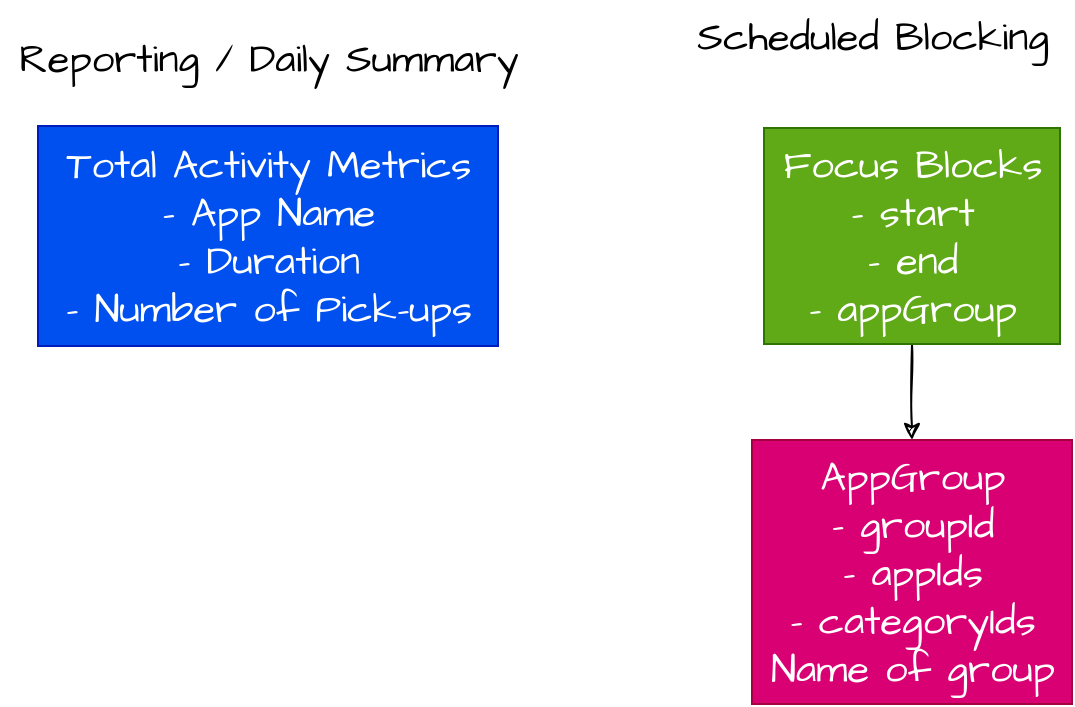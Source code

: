 <mxfile version="22.1.18" type="device" pages="2">
  <diagram name="Brainstorming" id="rvCeuk90Vkt9wyn-NFRs">
    <mxGraphModel dx="1120" dy="1219" grid="0" gridSize="10" guides="1" tooltips="1" connect="1" arrows="1" fold="1" page="0" pageScale="1" pageWidth="827" pageHeight="1169" math="0" shadow="0">
      <root>
        <mxCell id="0" />
        <mxCell id="1" parent="0" />
        <mxCell id="iYV_yutT996jwubmmKbc-1" value="Total Activity Metrics&lt;br&gt;- App Name&lt;br&gt;- Duration&lt;br&gt;- Number of Pick-ups" style="text;html=1;align=center;verticalAlign=middle;resizable=0;points=[];autosize=1;strokeColor=#001DBC;fillColor=#0050ef;fontSize=20;fontFamily=Architects Daughter;fontColor=#ffffff;" parent="1" vertex="1">
          <mxGeometry x="384" y="-20" width="230" height="110" as="geometry" />
        </mxCell>
        <mxCell id="iYV_yutT996jwubmmKbc-4" value="" style="edgeStyle=orthogonalEdgeStyle;rounded=0;sketch=1;hachureGap=4;jiggle=2;curveFitting=1;orthogonalLoop=1;jettySize=auto;html=1;fontFamily=Architects Daughter;fontSource=https%3A%2F%2Ffonts.googleapis.com%2Fcss%3Ffamily%3DArchitects%2BDaughter;fontSize=16;" parent="1" source="iYV_yutT996jwubmmKbc-2" target="iYV_yutT996jwubmmKbc-3" edge="1">
          <mxGeometry relative="1" as="geometry" />
        </mxCell>
        <mxCell id="iYV_yutT996jwubmmKbc-2" value="Focus Blocks&lt;br&gt;- start&lt;br&gt;- end&lt;br&gt;- appGroup" style="text;html=1;align=center;verticalAlign=middle;resizable=0;points=[];autosize=1;strokeColor=#2D7600;fillColor=#60a917;fontSize=20;fontFamily=Architects Daughter;fontColor=#ffffff;" parent="1" vertex="1">
          <mxGeometry x="747" y="-19" width="148" height="108" as="geometry" />
        </mxCell>
        <mxCell id="iYV_yutT996jwubmmKbc-3" value="AppGroup&lt;br&gt;- groupId&lt;br&gt;- appIds&lt;br&gt;- categoryIds&lt;br&gt;Name of group" style="text;html=1;align=center;verticalAlign=middle;resizable=0;points=[];autosize=1;strokeColor=#A50040;fillColor=#d80073;fontSize=20;fontFamily=Architects Daughter;fontColor=#ffffff;" parent="1" vertex="1">
          <mxGeometry x="741" y="137" width="160" height="132" as="geometry" />
        </mxCell>
        <mxCell id="iYV_yutT996jwubmmKbc-5" value="Reporting / Daily Summary" style="text;html=1;align=center;verticalAlign=middle;resizable=0;points=[];autosize=1;strokeColor=none;fillColor=none;fontSize=20;fontFamily=Architects Daughter;" parent="1" vertex="1">
          <mxGeometry x="365" y="-72" width="268" height="36" as="geometry" />
        </mxCell>
        <mxCell id="iYV_yutT996jwubmmKbc-6" value="Scheduled Blocking" style="text;html=1;align=center;verticalAlign=middle;resizable=0;points=[];autosize=1;strokeColor=none;fillColor=none;fontSize=20;fontFamily=Architects Daughter;" parent="1" vertex="1">
          <mxGeometry x="704" y="-83" width="194" height="36" as="geometry" />
        </mxCell>
      </root>
    </mxGraphModel>
  </diagram>
  <diagram id="UNxsHe-KAoIoSDoBAK5R" name="Sequence Diagram">
    <mxGraphModel dx="3368" dy="2164" grid="0" gridSize="10" guides="1" tooltips="1" connect="1" arrows="1" fold="1" page="0" pageScale="1" pageWidth="827" pageHeight="1169" math="0" shadow="0">
      <root>
        <mxCell id="0" />
        <mxCell id="1" parent="0" />
        <mxCell id="Y8TYXMuornl3YtSkY_ep-1" value="ZenZoneApp (main)" style="text;html=1;strokeColor=none;fillColor=none;align=center;verticalAlign=middle;whiteSpace=wrap;rounded=0;fontSize=20;fontFamily=Architects Daughter;" vertex="1" parent="1">
          <mxGeometry x="119" y="178" width="208" height="30" as="geometry" />
        </mxCell>
        <mxCell id="Y8TYXMuornl3YtSkY_ep-2" value="MySchedule" style="text;html=1;strokeColor=none;fillColor=none;align=center;verticalAlign=middle;whiteSpace=wrap;rounded=0;fontSize=20;fontFamily=Architects Daughter;" vertex="1" parent="1">
          <mxGeometry x="382" y="178" width="208" height="30" as="geometry" />
        </mxCell>
        <mxCell id="Y8TYXMuornl3YtSkY_ep-3" value="Content View" style="text;html=1;strokeColor=none;fillColor=none;align=center;verticalAlign=middle;whiteSpace=wrap;rounded=0;fontSize=20;fontFamily=Architects Daughter;" vertex="1" parent="1">
          <mxGeometry x="600" y="178" width="265" height="30" as="geometry" />
        </mxCell>
        <mxCell id="Y8TYXMuornl3YtSkY_ep-4" value="MyModel" style="text;html=1;strokeColor=none;fillColor=none;align=center;verticalAlign=middle;whiteSpace=wrap;rounded=0;fontSize=20;fontFamily=Architects Daughter;" vertex="1" parent="1">
          <mxGeometry x="916" y="178" width="129" height="30" as="geometry" />
        </mxCell>
        <mxCell id="Y8TYXMuornl3YtSkY_ep-5" value="DeviceActivityMonitor" style="text;html=1;strokeColor=none;fillColor=none;align=center;verticalAlign=middle;whiteSpace=wrap;rounded=0;fontSize=20;fontFamily=Architects Daughter;" vertex="1" parent="1">
          <mxGeometry x="1116" y="178" width="129" height="30" as="geometry" />
        </mxCell>
        <mxCell id="Y8TYXMuornl3YtSkY_ep-7" value="" style="endArrow=none;html=1;rounded=0;hachureGap=4;fontFamily=Architects Daughter;fontSource=https%3A%2F%2Ffonts.googleapis.com%2Fcss%3Ffamily%3DArchitects%2BDaughter;fontSize=16;strokeWidth=4;" edge="1" parent="1">
          <mxGeometry width="50" height="50" relative="1" as="geometry">
            <mxPoint x="627" y="817" as="sourcePoint" />
            <mxPoint x="615" y="181" as="targetPoint" />
          </mxGeometry>
        </mxCell>
        <mxCell id="Y8TYXMuornl3YtSkY_ep-8" value="" style="endArrow=none;html=1;rounded=0;hachureGap=4;fontFamily=Architects Daughter;fontSource=https%3A%2F%2Ffonts.googleapis.com%2Fcss%3Ffamily%3DArchitects%2BDaughter;fontSize=16;strokeWidth=4;" edge="1" parent="1">
          <mxGeometry width="50" height="50" relative="1" as="geometry">
            <mxPoint x="402" y="823" as="sourcePoint" />
            <mxPoint x="390" y="187" as="targetPoint" />
          </mxGeometry>
        </mxCell>
        <mxCell id="Y8TYXMuornl3YtSkY_ep-9" value="" style="endArrow=none;html=1;rounded=0;hachureGap=4;fontFamily=Architects Daughter;fontSource=https%3A%2F%2Ffonts.googleapis.com%2Fcss%3Ffamily%3DArchitects%2BDaughter;fontSize=16;strokeWidth=4;" edge="1" parent="1">
          <mxGeometry width="50" height="50" relative="1" as="geometry">
            <mxPoint x="885" y="818" as="sourcePoint" />
            <mxPoint x="873" y="182" as="targetPoint" />
          </mxGeometry>
        </mxCell>
        <mxCell id="Y8TYXMuornl3YtSkY_ep-10" value="" style="endArrow=none;html=1;rounded=0;hachureGap=4;fontFamily=Architects Daughter;fontSource=https%3A%2F%2Ffonts.googleapis.com%2Fcss%3Ffamily%3DArchitects%2BDaughter;fontSize=16;strokeWidth=4;" edge="1" parent="1">
          <mxGeometry width="50" height="50" relative="1" as="geometry">
            <mxPoint x="1074" y="821" as="sourcePoint" />
            <mxPoint x="1062" y="185" as="targetPoint" />
          </mxGeometry>
        </mxCell>
        <mxCell id="Y8TYXMuornl3YtSkY_ep-11" value="" style="endArrow=none;html=1;rounded=0;hachureGap=4;fontFamily=Architects Daughter;fontSource=https%3A%2F%2Ffonts.googleapis.com%2Fcss%3Ffamily%3DArchitects%2BDaughter;fontSize=16;exitX=0;exitY=1;exitDx=0;exitDy=0;strokeWidth=3;" edge="1" parent="1">
          <mxGeometry width="50" height="50" relative="1" as="geometry">
            <mxPoint x="116" y="211.0" as="sourcePoint" />
            <mxPoint x="1919" y="211" as="targetPoint" />
          </mxGeometry>
        </mxCell>
        <mxCell id="Y8TYXMuornl3YtSkY_ep-12" value="AuthorizationCenter" style="text;html=1;align=center;verticalAlign=middle;resizable=0;points=[];autosize=1;strokeColor=none;fillColor=none;fontSize=20;fontFamily=Architects Daughter;" vertex="1" parent="1">
          <mxGeometry x="1345" y="172" width="202" height="36" as="geometry" />
        </mxCell>
        <mxCell id="Y8TYXMuornl3YtSkY_ep-13" value="" style="endArrow=none;html=1;rounded=0;hachureGap=4;fontFamily=Architects Daughter;fontSource=https%3A%2F%2Ffonts.googleapis.com%2Fcss%3Ffamily%3DArchitects%2BDaughter;fontSize=16;strokeWidth=4;" edge="1" parent="1">
          <mxGeometry width="50" height="50" relative="1" as="geometry">
            <mxPoint x="1329" y="814" as="sourcePoint" />
            <mxPoint x="1317" y="178" as="targetPoint" />
          </mxGeometry>
        </mxCell>
        <mxCell id="Y8TYXMuornl3YtSkY_ep-14" value="" style="endArrow=classic;html=1;rounded=0;sketch=1;hachureGap=4;jiggle=2;curveFitting=1;fontFamily=Architects Daughter;fontSource=https%3A%2F%2Ffonts.googleapis.com%2Fcss%3Ffamily%3DArchitects%2BDaughter;fontSize=16;" edge="1" parent="1">
          <mxGeometry width="50" height="50" relative="1" as="geometry">
            <mxPoint x="217" y="273" as="sourcePoint" />
            <mxPoint x="1485" y="266" as="targetPoint" />
          </mxGeometry>
        </mxCell>
        <mxCell id="Y8TYXMuornl3YtSkY_ep-15" value="&lt;font style=&quot;font-size: 13px;&quot;&gt;Request Access to screen-time&lt;/font&gt;" style="text;html=1;strokeColor=none;fillColor=none;align=center;verticalAlign=middle;whiteSpace=wrap;rounded=0;fontSize=20;fontFamily=Architects Daughter;" vertex="1" parent="1">
          <mxGeometry x="189" y="232" width="199" height="30" as="geometry" />
        </mxCell>
        <mxCell id="Y8TYXMuornl3YtSkY_ep-20" style="edgeStyle=orthogonalEdgeStyle;rounded=0;sketch=1;hachureGap=4;jiggle=2;curveFitting=1;orthogonalLoop=1;jettySize=auto;html=1;exitX=0;exitY=1;exitDx=0;exitDy=0;fontFamily=Architects Daughter;fontSource=https%3A%2F%2Ffonts.googleapis.com%2Fcss%3Ffamily%3DArchitects%2BDaughter;fontSize=16;endArrow=none;endFill=0;" edge="1" parent="1" source="Y8TYXMuornl3YtSkY_ep-17">
          <mxGeometry relative="1" as="geometry">
            <mxPoint x="210.706" y="363.471" as="targetPoint" />
          </mxGeometry>
        </mxCell>
        <mxCell id="Y8TYXMuornl3YtSkY_ep-17" value="" style="rounded=1;whiteSpace=wrap;html=1;sketch=1;hachureGap=4;jiggle=2;curveFitting=1;fontFamily=Architects Daughter;fontSource=https%3A%2F%2Ffonts.googleapis.com%2Fcss%3Ffamily%3DArchitects%2BDaughter;fontSize=20;" vertex="1" parent="1">
          <mxGeometry x="1486" y="262" width="14" height="60" as="geometry" />
        </mxCell>
        <mxCell id="Y8TYXMuornl3YtSkY_ep-23" style="edgeStyle=orthogonalEdgeStyle;rounded=0;sketch=1;hachureGap=4;jiggle=2;curveFitting=1;orthogonalLoop=1;jettySize=auto;html=1;exitX=0.5;exitY=1;exitDx=0;exitDy=0;fontFamily=Architects Daughter;fontSource=https%3A%2F%2Ffonts.googleapis.com%2Fcss%3Ffamily%3DArchitects%2BDaughter;fontSize=16;" edge="1" parent="1">
          <mxGeometry relative="1" as="geometry">
            <mxPoint x="280.0" y="468" as="sourcePoint" />
            <mxPoint x="280.0" y="468" as="targetPoint" />
          </mxGeometry>
        </mxCell>
        <mxCell id="Y8TYXMuornl3YtSkY_ep-24" value="Add Schedule (UI)" style="text;html=1;align=center;verticalAlign=middle;resizable=0;points=[];autosize=1;strokeColor=none;fillColor=none;fontSize=20;fontFamily=Architects Daughter;" vertex="1" parent="1">
          <mxGeometry x="661" y="416" width="175" height="36" as="geometry" />
        </mxCell>
        <mxCell id="Y8TYXMuornl3YtSkY_ep-25" value="" style="endArrow=classic;html=1;rounded=0;sketch=1;hachureGap=4;jiggle=2;curveFitting=1;fontFamily=Architects Daughter;fontSource=https%3A%2F%2Ffonts.googleapis.com%2Fcss%3Ffamily%3DArchitects%2BDaughter;fontSize=16;" edge="1" parent="1">
          <mxGeometry width="50" height="50" relative="1" as="geometry">
            <mxPoint x="751" y="461" as="sourcePoint" />
            <mxPoint x="519" y="461" as="targetPoint" />
          </mxGeometry>
        </mxCell>
        <mxCell id="Y8TYXMuornl3YtSkY_ep-26" value="" style="rounded=1;whiteSpace=wrap;html=1;sketch=1;hachureGap=4;jiggle=2;curveFitting=1;fontFamily=Architects Daughter;fontSource=https%3A%2F%2Ffonts.googleapis.com%2Fcss%3Ffamily%3DArchitects%2BDaughter;fontSize=20;" vertex="1" parent="1">
          <mxGeometry x="499" y="457" width="16" height="60" as="geometry" />
        </mxCell>
        <mxCell id="Y8TYXMuornl3YtSkY_ep-29" value="&lt;h1&gt;HOMEWORK APP FLOW - 1 SCHEDULE&lt;/h1&gt;" style="text;html=1;strokeColor=none;fillColor=none;spacing=5;spacingTop=-20;whiteSpace=wrap;overflow=hidden;rounded=0;fontSize=20;fontFamily=Architects Daughter;" vertex="1" parent="1">
          <mxGeometry x="94" y="8" width="754" height="120" as="geometry" />
        </mxCell>
        <mxCell id="Y8TYXMuornl3YtSkY_ep-30" value="Block Apps" style="text;html=1;align=center;verticalAlign=middle;resizable=0;points=[];autosize=1;strokeColor=none;fillColor=none;fontSize=20;fontFamily=Architects Daughter;" vertex="1" parent="1">
          <mxGeometry x="696" y="472" width="125" height="36" as="geometry" />
        </mxCell>
        <mxCell id="Y8TYXMuornl3YtSkY_ep-31" value="" style="endArrow=classic;html=1;rounded=0;sketch=1;hachureGap=4;jiggle=2;curveFitting=1;fontFamily=Architects Daughter;fontSource=https%3A%2F%2Ffonts.googleapis.com%2Fcss%3Ffamily%3DArchitects%2BDaughter;fontSize=16;" edge="1" parent="1">
          <mxGeometry width="50" height="50" relative="1" as="geometry">
            <mxPoint x="759" y="524" as="sourcePoint" />
            <mxPoint x="921" y="524" as="targetPoint" />
          </mxGeometry>
        </mxCell>
        <mxCell id="Y8TYXMuornl3YtSkY_ep-32" value="" style="rounded=1;whiteSpace=wrap;html=1;sketch=1;hachureGap=4;jiggle=2;curveFitting=1;fontFamily=Architects Daughter;fontSource=https%3A%2F%2Ffonts.googleapis.com%2Fcss%3Ffamily%3DArchitects%2BDaughter;fontSize=20;" vertex="1" parent="1">
          <mxGeometry x="923" y="520" width="16" height="60" as="geometry" />
        </mxCell>
        <mxCell id="Y8TYXMuornl3YtSkY_ep-33" value="ManagedSettingsStore" style="text;html=1;align=center;verticalAlign=middle;resizable=0;points=[];autosize=1;strokeColor=none;fillColor=none;fontSize=20;fontFamily=Architects Daughter;" vertex="1" parent="1">
          <mxGeometry x="1647" y="167" width="224" height="36" as="geometry" />
        </mxCell>
        <mxCell id="Y8TYXMuornl3YtSkY_ep-34" value="" style="endArrow=none;html=1;rounded=0;hachureGap=4;fontFamily=Architects Daughter;fontSource=https%3A%2F%2Ffonts.googleapis.com%2Fcss%3Ffamily%3DArchitects%2BDaughter;fontSize=16;strokeWidth=4;" edge="1" parent="1">
          <mxGeometry width="50" height="50" relative="1" as="geometry">
            <mxPoint x="1610" y="811" as="sourcePoint" />
            <mxPoint x="1598" y="175" as="targetPoint" />
          </mxGeometry>
        </mxCell>
        <mxCell id="Y8TYXMuornl3YtSkY_ep-35" value="" style="rounded=1;whiteSpace=wrap;html=1;sketch=1;hachureGap=4;jiggle=2;curveFitting=1;fontFamily=Architects Daughter;fontSource=https%3A%2F%2Ffonts.googleapis.com%2Fcss%3Ffamily%3DArchitects%2BDaughter;fontSize=20;" vertex="1" parent="1">
          <mxGeometry x="1736" y="619" width="14" height="60" as="geometry" />
        </mxCell>
        <mxCell id="Y8TYXMuornl3YtSkY_ep-38" value="Set Shield&amp;nbsp;" style="text;html=1;align=center;verticalAlign=middle;resizable=0;points=[];autosize=1;strokeColor=none;fillColor=none;fontSize=20;fontFamily=Architects Daughter;" vertex="1" parent="1">
          <mxGeometry x="1764" y="619" width="116" height="36" as="geometry" />
        </mxCell>
        <mxCell id="Y8TYXMuornl3YtSkY_ep-41" style="edgeStyle=orthogonalEdgeStyle;rounded=0;sketch=1;hachureGap=4;jiggle=2;curveFitting=1;orthogonalLoop=1;jettySize=auto;html=1;exitX=0.5;exitY=1;exitDx=0;exitDy=0;entryX=1;entryY=0.5;entryDx=0;entryDy=0;fontFamily=Architects Daughter;fontSource=https%3A%2F%2Ffonts.googleapis.com%2Fcss%3Ffamily%3DArchitects%2BDaughter;fontSize=16;" edge="1" parent="1" source="Y8TYXMuornl3YtSkY_ep-39" target="Y8TYXMuornl3YtSkY_ep-40">
          <mxGeometry relative="1" as="geometry" />
        </mxCell>
        <mxCell id="Y8TYXMuornl3YtSkY_ep-39" value="OnStart" style="text;html=1;strokeColor=none;fillColor=none;align=center;verticalAlign=middle;whiteSpace=wrap;rounded=0;fontSize=20;fontFamily=Architects Daughter;" vertex="1" parent="1">
          <mxGeometry x="1119" y="665" width="60" height="30" as="geometry" />
        </mxCell>
        <mxCell id="Y8TYXMuornl3YtSkY_ep-45" style="edgeStyle=orthogonalEdgeStyle;rounded=0;sketch=1;hachureGap=4;jiggle=2;curveFitting=1;orthogonalLoop=1;jettySize=auto;html=1;exitX=1;exitY=1;exitDx=0;exitDy=0;entryX=0;entryY=1;entryDx=0;entryDy=0;fontFamily=Architects Daughter;fontSource=https%3A%2F%2Ffonts.googleapis.com%2Fcss%3Ffamily%3DArchitects%2BDaughter;fontSize=16;" edge="1" parent="1" source="Y8TYXMuornl3YtSkY_ep-40" target="Y8TYXMuornl3YtSkY_ep-44">
          <mxGeometry relative="1" as="geometry" />
        </mxCell>
        <mxCell id="Y8TYXMuornl3YtSkY_ep-40" value="" style="rounded=1;whiteSpace=wrap;html=1;sketch=1;hachureGap=4;jiggle=2;curveFitting=1;fontFamily=Architects Daughter;fontSource=https%3A%2F%2Ffonts.googleapis.com%2Fcss%3Ffamily%3DArchitects%2BDaughter;fontSize=20;" vertex="1" parent="1">
          <mxGeometry x="947" y="679" width="16" height="60" as="geometry" />
        </mxCell>
        <mxCell id="Y8TYXMuornl3YtSkY_ep-42" value="Get Apps" style="text;html=1;align=center;verticalAlign=middle;resizable=0;points=[];autosize=1;strokeColor=none;fillColor=none;fontSize=20;fontFamily=Architects Daughter;" vertex="1" parent="1">
          <mxGeometry x="943" y="667" width="104" height="36" as="geometry" />
        </mxCell>
        <mxCell id="Y8TYXMuornl3YtSkY_ep-46" style="edgeStyle=orthogonalEdgeStyle;rounded=0;sketch=1;hachureGap=4;jiggle=2;curveFitting=1;orthogonalLoop=1;jettySize=auto;html=1;exitX=1;exitY=0.5;exitDx=0;exitDy=0;entryX=0;entryY=0.5;entryDx=0;entryDy=0;fontFamily=Architects Daughter;fontSource=https%3A%2F%2Ffonts.googleapis.com%2Fcss%3Ffamily%3DArchitects%2BDaughter;fontSize=16;" edge="1" parent="1" source="Y8TYXMuornl3YtSkY_ep-44" target="Y8TYXMuornl3YtSkY_ep-35">
          <mxGeometry relative="1" as="geometry" />
        </mxCell>
        <mxCell id="Y8TYXMuornl3YtSkY_ep-44" value="" style="rounded=1;whiteSpace=wrap;html=1;sketch=1;hachureGap=4;jiggle=2;curveFitting=1;fontFamily=Architects Daughter;fontSource=https%3A%2F%2Ffonts.googleapis.com%2Fcss%3Ffamily%3DArchitects%2BDaughter;fontSize=20;" vertex="1" parent="1">
          <mxGeometry x="1154" y="703" width="16" height="60" as="geometry" />
        </mxCell>
        <mxCell id="Y8TYXMuornl3YtSkY_ep-47" value="OnEnd" style="text;html=1;align=center;verticalAlign=middle;resizable=0;points=[];autosize=1;strokeColor=none;fillColor=none;fontSize=20;fontFamily=Architects Daughter;" vertex="1" parent="1">
          <mxGeometry x="1116" y="823" width="74" height="36" as="geometry" />
        </mxCell>
        <mxCell id="Y8TYXMuornl3YtSkY_ep-49" style="edgeStyle=orthogonalEdgeStyle;rounded=0;sketch=1;hachureGap=4;jiggle=2;curveFitting=1;orthogonalLoop=1;jettySize=auto;html=1;exitX=1;exitY=0.5;exitDx=0;exitDy=0;fontFamily=Architects Daughter;fontSource=https%3A%2F%2Ffonts.googleapis.com%2Fcss%3Ffamily%3DArchitects%2BDaughter;fontSize=16;" edge="1" parent="1" source="Y8TYXMuornl3YtSkY_ep-48">
          <mxGeometry relative="1" as="geometry">
            <mxPoint x="1742.222" y="888.556" as="targetPoint" />
          </mxGeometry>
        </mxCell>
        <mxCell id="Y8TYXMuornl3YtSkY_ep-48" value="" style="rounded=1;whiteSpace=wrap;html=1;sketch=1;hachureGap=4;jiggle=2;curveFitting=1;fontFamily=Architects Daughter;fontSource=https%3A%2F%2Ffonts.googleapis.com%2Fcss%3Ffamily%3DArchitects%2BDaughter;fontSize=20;" vertex="1" parent="1">
          <mxGeometry x="1148" y="859" width="16" height="60" as="geometry" />
        </mxCell>
        <mxCell id="Y8TYXMuornl3YtSkY_ep-50" value="" style="rounded=1;whiteSpace=wrap;html=1;sketch=1;hachureGap=4;jiggle=2;curveFitting=1;fontFamily=Architects Daughter;fontSource=https%3A%2F%2Ffonts.googleapis.com%2Fcss%3Ffamily%3DArchitects%2BDaughter;fontSize=20;" vertex="1" parent="1">
          <mxGeometry x="1745" y="863" width="14" height="60" as="geometry" />
        </mxCell>
        <mxCell id="Y8TYXMuornl3YtSkY_ep-51" value="Clear Shield" style="text;html=1;align=center;verticalAlign=middle;resizable=0;points=[];autosize=1;strokeColor=none;fillColor=none;fontSize=20;fontFamily=Architects Daughter;" vertex="1" parent="1">
          <mxGeometry x="1771" y="863" width="125" height="36" as="geometry" />
        </mxCell>
        <mxCell id="Y8TYXMuornl3YtSkY_ep-52" value="ZenZoneApp (main)" style="text;html=1;strokeColor=none;fillColor=none;align=center;verticalAlign=middle;whiteSpace=wrap;rounded=0;fontSize=20;fontFamily=Architects Daughter;" vertex="1" parent="1">
          <mxGeometry x="152" y="1186" width="208" height="30" as="geometry" />
        </mxCell>
        <mxCell id="Y8TYXMuornl3YtSkY_ep-53" value="MySchedule" style="text;html=1;strokeColor=none;fillColor=none;align=center;verticalAlign=middle;whiteSpace=wrap;rounded=0;fontSize=20;fontFamily=Architects Daughter;" vertex="1" parent="1">
          <mxGeometry x="415" y="1186" width="208" height="30" as="geometry" />
        </mxCell>
        <mxCell id="Y8TYXMuornl3YtSkY_ep-54" value="Content View" style="text;html=1;strokeColor=none;fillColor=none;align=center;verticalAlign=middle;whiteSpace=wrap;rounded=0;fontSize=20;fontFamily=Architects Daughter;" vertex="1" parent="1">
          <mxGeometry x="633" y="1186" width="265" height="30" as="geometry" />
        </mxCell>
        <mxCell id="Y8TYXMuornl3YtSkY_ep-55" value="MyModel" style="text;html=1;strokeColor=none;fillColor=none;align=center;verticalAlign=middle;whiteSpace=wrap;rounded=0;fontSize=20;fontFamily=Architects Daughter;" vertex="1" parent="1">
          <mxGeometry x="949" y="1186" width="129" height="30" as="geometry" />
        </mxCell>
        <mxCell id="Y8TYXMuornl3YtSkY_ep-56" value="DeviceActivityMonitor" style="text;html=1;strokeColor=none;fillColor=none;align=center;verticalAlign=middle;whiteSpace=wrap;rounded=0;fontSize=20;fontFamily=Architects Daughter;" vertex="1" parent="1">
          <mxGeometry x="1149" y="1186" width="129" height="30" as="geometry" />
        </mxCell>
        <mxCell id="Y8TYXMuornl3YtSkY_ep-57" value="" style="endArrow=none;html=1;rounded=0;hachureGap=4;fontFamily=Architects Daughter;fontSource=https%3A%2F%2Ffonts.googleapis.com%2Fcss%3Ffamily%3DArchitects%2BDaughter;fontSize=16;strokeWidth=4;" edge="1" parent="1" source="Y8TYXMuornl3YtSkY_ep-95">
          <mxGeometry width="50" height="50" relative="1" as="geometry">
            <mxPoint x="660" y="1825" as="sourcePoint" />
            <mxPoint x="648" y="1189" as="targetPoint" />
          </mxGeometry>
        </mxCell>
        <mxCell id="Y8TYXMuornl3YtSkY_ep-58" value="" style="endArrow=none;html=1;rounded=0;hachureGap=4;fontFamily=Architects Daughter;fontSource=https%3A%2F%2Ffonts.googleapis.com%2Fcss%3Ffamily%3DArchitects%2BDaughter;fontSize=16;strokeWidth=4;" edge="1" parent="1">
          <mxGeometry width="50" height="50" relative="1" as="geometry">
            <mxPoint x="435" y="1831" as="sourcePoint" />
            <mxPoint x="423" y="1195" as="targetPoint" />
          </mxGeometry>
        </mxCell>
        <mxCell id="Y8TYXMuornl3YtSkY_ep-59" value="" style="endArrow=none;html=1;rounded=0;hachureGap=4;fontFamily=Architects Daughter;fontSource=https%3A%2F%2Ffonts.googleapis.com%2Fcss%3Ffamily%3DArchitects%2BDaughter;fontSize=16;strokeWidth=4;" edge="1" parent="1" source="Y8TYXMuornl3YtSkY_ep-98">
          <mxGeometry width="50" height="50" relative="1" as="geometry">
            <mxPoint x="918" y="1826" as="sourcePoint" />
            <mxPoint x="906" y="1190" as="targetPoint" />
          </mxGeometry>
        </mxCell>
        <mxCell id="Y8TYXMuornl3YtSkY_ep-60" value="" style="endArrow=none;html=1;rounded=0;hachureGap=4;fontFamily=Architects Daughter;fontSource=https%3A%2F%2Ffonts.googleapis.com%2Fcss%3Ffamily%3DArchitects%2BDaughter;fontSize=16;strokeWidth=4;" edge="1" parent="1">
          <mxGeometry width="50" height="50" relative="1" as="geometry">
            <mxPoint x="1107" y="1829" as="sourcePoint" />
            <mxPoint x="1095" y="1193" as="targetPoint" />
          </mxGeometry>
        </mxCell>
        <mxCell id="Y8TYXMuornl3YtSkY_ep-61" value="" style="endArrow=none;html=1;rounded=0;hachureGap=4;fontFamily=Architects Daughter;fontSource=https%3A%2F%2Ffonts.googleapis.com%2Fcss%3Ffamily%3DArchitects%2BDaughter;fontSize=16;exitX=0;exitY=1;exitDx=0;exitDy=0;strokeWidth=3;" edge="1" parent="1">
          <mxGeometry width="50" height="50" relative="1" as="geometry">
            <mxPoint x="149" y="1219" as="sourcePoint" />
            <mxPoint x="1952" y="1219" as="targetPoint" />
          </mxGeometry>
        </mxCell>
        <mxCell id="Y8TYXMuornl3YtSkY_ep-62" value="AuthorizationCenter" style="text;html=1;align=center;verticalAlign=middle;resizable=0;points=[];autosize=1;strokeColor=none;fillColor=none;fontSize=20;fontFamily=Architects Daughter;" vertex="1" parent="1">
          <mxGeometry x="1378" y="1180" width="202" height="36" as="geometry" />
        </mxCell>
        <mxCell id="Y8TYXMuornl3YtSkY_ep-63" value="" style="endArrow=none;html=1;rounded=0;hachureGap=4;fontFamily=Architects Daughter;fontSource=https%3A%2F%2Ffonts.googleapis.com%2Fcss%3Ffamily%3DArchitects%2BDaughter;fontSize=16;strokeWidth=4;" edge="1" parent="1">
          <mxGeometry width="50" height="50" relative="1" as="geometry">
            <mxPoint x="1362" y="1822" as="sourcePoint" />
            <mxPoint x="1350" y="1186" as="targetPoint" />
          </mxGeometry>
        </mxCell>
        <mxCell id="Y8TYXMuornl3YtSkY_ep-64" value="" style="endArrow=classic;html=1;rounded=0;sketch=1;hachureGap=4;jiggle=2;curveFitting=1;fontFamily=Architects Daughter;fontSource=https%3A%2F%2Ffonts.googleapis.com%2Fcss%3Ffamily%3DArchitects%2BDaughter;fontSize=16;" edge="1" parent="1">
          <mxGeometry width="50" height="50" relative="1" as="geometry">
            <mxPoint x="250" y="1281" as="sourcePoint" />
            <mxPoint x="1518" y="1274" as="targetPoint" />
          </mxGeometry>
        </mxCell>
        <mxCell id="Y8TYXMuornl3YtSkY_ep-65" value="&lt;font style=&quot;font-size: 13px;&quot;&gt;Request Access to screen-time&lt;/font&gt;" style="text;html=1;strokeColor=none;fillColor=none;align=center;verticalAlign=middle;whiteSpace=wrap;rounded=0;fontSize=20;fontFamily=Architects Daughter;" vertex="1" parent="1">
          <mxGeometry x="222" y="1240" width="199" height="30" as="geometry" />
        </mxCell>
        <mxCell id="Y8TYXMuornl3YtSkY_ep-66" style="edgeStyle=orthogonalEdgeStyle;rounded=0;sketch=1;hachureGap=4;jiggle=2;curveFitting=1;orthogonalLoop=1;jettySize=auto;html=1;exitX=0;exitY=1;exitDx=0;exitDy=0;fontFamily=Architects Daughter;fontSource=https%3A%2F%2Ffonts.googleapis.com%2Fcss%3Ffamily%3DArchitects%2BDaughter;fontSize=16;endArrow=none;endFill=0;" edge="1" parent="1" source="Y8TYXMuornl3YtSkY_ep-67">
          <mxGeometry relative="1" as="geometry">
            <mxPoint x="243.706" y="1371.471" as="targetPoint" />
          </mxGeometry>
        </mxCell>
        <mxCell id="Y8TYXMuornl3YtSkY_ep-67" value="" style="rounded=1;whiteSpace=wrap;html=1;sketch=1;hachureGap=4;jiggle=2;curveFitting=1;fontFamily=Architects Daughter;fontSource=https%3A%2F%2Ffonts.googleapis.com%2Fcss%3Ffamily%3DArchitects%2BDaughter;fontSize=20;" vertex="1" parent="1">
          <mxGeometry x="1519" y="1270" width="14" height="60" as="geometry" />
        </mxCell>
        <mxCell id="Y8TYXMuornl3YtSkY_ep-68" style="edgeStyle=orthogonalEdgeStyle;rounded=0;sketch=1;hachureGap=4;jiggle=2;curveFitting=1;orthogonalLoop=1;jettySize=auto;html=1;exitX=0.5;exitY=1;exitDx=0;exitDy=0;fontFamily=Architects Daughter;fontSource=https%3A%2F%2Ffonts.googleapis.com%2Fcss%3Ffamily%3DArchitects%2BDaughter;fontSize=16;" edge="1" parent="1">
          <mxGeometry relative="1" as="geometry">
            <mxPoint x="313.0" y="1476" as="sourcePoint" />
            <mxPoint x="313.0" y="1476" as="targetPoint" />
          </mxGeometry>
        </mxCell>
        <mxCell id="Y8TYXMuornl3YtSkY_ep-69" value="Add Schedule (UI)" style="text;html=1;align=center;verticalAlign=middle;resizable=0;points=[];autosize=1;strokeColor=none;fillColor=none;fontSize=20;fontFamily=Architects Daughter;" vertex="1" parent="1">
          <mxGeometry x="694" y="1424" width="175" height="36" as="geometry" />
        </mxCell>
        <mxCell id="Y8TYXMuornl3YtSkY_ep-70" value="" style="endArrow=classic;html=1;rounded=0;sketch=1;hachureGap=4;jiggle=2;curveFitting=1;fontFamily=Architects Daughter;fontSource=https%3A%2F%2Ffonts.googleapis.com%2Fcss%3Ffamily%3DArchitects%2BDaughter;fontSize=16;" edge="1" parent="1">
          <mxGeometry width="50" height="50" relative="1" as="geometry">
            <mxPoint x="784" y="1469" as="sourcePoint" />
            <mxPoint x="552" y="1469" as="targetPoint" />
          </mxGeometry>
        </mxCell>
        <mxCell id="Y8TYXMuornl3YtSkY_ep-71" value="" style="rounded=1;whiteSpace=wrap;html=1;sketch=1;hachureGap=4;jiggle=2;curveFitting=1;fontFamily=Architects Daughter;fontSource=https%3A%2F%2Ffonts.googleapis.com%2Fcss%3Ffamily%3DArchitects%2BDaughter;fontSize=20;fillColor=#008a00;fontColor=#ffffff;strokeColor=#005700;" vertex="1" parent="1">
          <mxGeometry x="532" y="1465" width="16" height="60" as="geometry" />
        </mxCell>
        <mxCell id="Y8TYXMuornl3YtSkY_ep-72" value="&lt;h1&gt;HOMEWORK APP FLOW - MULTIPLE SCHEDULES&lt;/h1&gt;" style="text;html=1;strokeColor=none;fillColor=none;spacing=5;spacingTop=-20;whiteSpace=wrap;overflow=hidden;rounded=0;fontSize=20;fontFamily=Architects Daughter;" vertex="1" parent="1">
          <mxGeometry x="127" y="1016" width="1087" height="120" as="geometry" />
        </mxCell>
        <mxCell id="Y8TYXMuornl3YtSkY_ep-74" value="" style="endArrow=classic;html=1;rounded=0;sketch=1;hachureGap=4;jiggle=2;curveFitting=1;fontFamily=Architects Daughter;fontSource=https%3A%2F%2Ffonts.googleapis.com%2Fcss%3Ffamily%3DArchitects%2BDaughter;fontSize=16;" edge="1" parent="1">
          <mxGeometry width="50" height="50" relative="1" as="geometry">
            <mxPoint x="792" y="1550" as="sourcePoint" />
            <mxPoint x="954" y="1550" as="targetPoint" />
          </mxGeometry>
        </mxCell>
        <mxCell id="Y8TYXMuornl3YtSkY_ep-75" value="" style="rounded=1;whiteSpace=wrap;html=1;sketch=1;hachureGap=4;jiggle=2;curveFitting=1;fontFamily=Architects Daughter;fontSource=https%3A%2F%2Ffonts.googleapis.com%2Fcss%3Ffamily%3DArchitects%2BDaughter;fontSize=20;fillColor=#d80073;fontColor=#ffffff;strokeColor=#A50040;" vertex="1" parent="1">
          <mxGeometry x="956" y="1546" width="16" height="60" as="geometry" />
        </mxCell>
        <mxCell id="Y8TYXMuornl3YtSkY_ep-76" value="ManagedSettingsStore" style="text;html=1;align=center;verticalAlign=middle;resizable=0;points=[];autosize=1;strokeColor=none;fillColor=none;fontSize=20;fontFamily=Architects Daughter;" vertex="1" parent="1">
          <mxGeometry x="1680" y="1175" width="224" height="36" as="geometry" />
        </mxCell>
        <mxCell id="Y8TYXMuornl3YtSkY_ep-77" value="" style="endArrow=none;html=1;rounded=0;hachureGap=4;fontFamily=Architects Daughter;fontSource=https%3A%2F%2Ffonts.googleapis.com%2Fcss%3Ffamily%3DArchitects%2BDaughter;fontSize=16;strokeWidth=4;" edge="1" parent="1">
          <mxGeometry width="50" height="50" relative="1" as="geometry">
            <mxPoint x="1643" y="1819" as="sourcePoint" />
            <mxPoint x="1631" y="1183" as="targetPoint" />
          </mxGeometry>
        </mxCell>
        <mxCell id="Y8TYXMuornl3YtSkY_ep-78" value="" style="rounded=1;whiteSpace=wrap;html=1;sketch=1;hachureGap=4;jiggle=2;curveFitting=1;fontFamily=Architects Daughter;fontSource=https%3A%2F%2Ffonts.googleapis.com%2Fcss%3Ffamily%3DArchitects%2BDaughter;fontSize=20;" vertex="1" parent="1">
          <mxGeometry x="1769" y="1627" width="14" height="60" as="geometry" />
        </mxCell>
        <mxCell id="Y8TYXMuornl3YtSkY_ep-79" value="Set Shield&amp;nbsp;" style="text;html=1;align=center;verticalAlign=middle;resizable=0;points=[];autosize=1;strokeColor=none;fillColor=none;fontSize=20;fontFamily=Architects Daughter;" vertex="1" parent="1">
          <mxGeometry x="1797" y="1627" width="116" height="36" as="geometry" />
        </mxCell>
        <mxCell id="Y8TYXMuornl3YtSkY_ep-80" style="edgeStyle=orthogonalEdgeStyle;rounded=0;sketch=1;hachureGap=4;jiggle=2;curveFitting=1;orthogonalLoop=1;jettySize=auto;html=1;exitX=0.5;exitY=1;exitDx=0;exitDy=0;entryX=1;entryY=0.5;entryDx=0;entryDy=0;fontFamily=Architects Daughter;fontSource=https%3A%2F%2Ffonts.googleapis.com%2Fcss%3Ffamily%3DArchitects%2BDaughter;fontSize=16;" edge="1" parent="1" source="Y8TYXMuornl3YtSkY_ep-81" target="Y8TYXMuornl3YtSkY_ep-83">
          <mxGeometry relative="1" as="geometry" />
        </mxCell>
        <mxCell id="Y8TYXMuornl3YtSkY_ep-81" value="OnStart" style="text;html=1;strokeColor=none;fillColor=none;align=center;verticalAlign=middle;whiteSpace=wrap;rounded=0;fontSize=20;fontFamily=Architects Daughter;" vertex="1" parent="1">
          <mxGeometry x="1152" y="1673" width="60" height="30" as="geometry" />
        </mxCell>
        <mxCell id="Y8TYXMuornl3YtSkY_ep-82" style="edgeStyle=orthogonalEdgeStyle;rounded=0;sketch=1;hachureGap=4;jiggle=2;curveFitting=1;orthogonalLoop=1;jettySize=auto;html=1;exitX=1;exitY=1;exitDx=0;exitDy=0;entryX=0;entryY=1;entryDx=0;entryDy=0;fontFamily=Architects Daughter;fontSource=https%3A%2F%2Ffonts.googleapis.com%2Fcss%3Ffamily%3DArchitects%2BDaughter;fontSize=16;" edge="1" parent="1" source="Y8TYXMuornl3YtSkY_ep-83" target="Y8TYXMuornl3YtSkY_ep-86">
          <mxGeometry relative="1" as="geometry" />
        </mxCell>
        <mxCell id="Y8TYXMuornl3YtSkY_ep-100" style="edgeStyle=orthogonalEdgeStyle;rounded=0;sketch=1;hachureGap=4;jiggle=2;curveFitting=1;orthogonalLoop=1;jettySize=auto;html=1;fontFamily=Architects Daughter;fontSource=https%3A%2F%2Ffonts.googleapis.com%2Fcss%3Ffamily%3DArchitects%2BDaughter;fontSize=16;" edge="1" parent="1" source="Y8TYXMuornl3YtSkY_ep-83" target="Y8TYXMuornl3YtSkY_ep-84">
          <mxGeometry relative="1" as="geometry" />
        </mxCell>
        <mxCell id="Y8TYXMuornl3YtSkY_ep-83" value="" style="rounded=1;whiteSpace=wrap;html=1;sketch=1;hachureGap=4;jiggle=2;curveFitting=1;fontFamily=Architects Daughter;fontSource=https%3A%2F%2Ffonts.googleapis.com%2Fcss%3Ffamily%3DArchitects%2BDaughter;fontSize=20;fillColor=#d80073;fontColor=#ffffff;strokeColor=#A50040;" vertex="1" parent="1">
          <mxGeometry x="980" y="1687" width="16" height="60" as="geometry" />
        </mxCell>
        <mxCell id="Y8TYXMuornl3YtSkY_ep-84" value="&lt;font style=&quot;font-size: 16px;&quot;&gt;Get Apps via deviceActivityName&lt;/font&gt;" style="text;html=1;align=center;verticalAlign=middle;resizable=0;points=[];autosize=1;strokeColor=#6F0000;fillColor=#a20025;fontSize=20;fontFamily=Architects Daughter;rotation=-90;fontColor=#ffffff;" vertex="1" parent="1">
          <mxGeometry x="829" y="1731" width="259" height="36" as="geometry" />
        </mxCell>
        <mxCell id="Y8TYXMuornl3YtSkY_ep-85" style="edgeStyle=orthogonalEdgeStyle;rounded=0;sketch=1;hachureGap=4;jiggle=2;curveFitting=1;orthogonalLoop=1;jettySize=auto;html=1;exitX=1;exitY=0.5;exitDx=0;exitDy=0;entryX=0;entryY=0.5;entryDx=0;entryDy=0;fontFamily=Architects Daughter;fontSource=https%3A%2F%2Ffonts.googleapis.com%2Fcss%3Ffamily%3DArchitects%2BDaughter;fontSize=16;" edge="1" parent="1" source="Y8TYXMuornl3YtSkY_ep-86" target="Y8TYXMuornl3YtSkY_ep-78">
          <mxGeometry relative="1" as="geometry" />
        </mxCell>
        <mxCell id="Y8TYXMuornl3YtSkY_ep-86" value="" style="rounded=1;whiteSpace=wrap;html=1;sketch=1;hachureGap=4;jiggle=2;curveFitting=1;fontFamily=Architects Daughter;fontSource=https%3A%2F%2Ffonts.googleapis.com%2Fcss%3Ffamily%3DArchitects%2BDaughter;fontSize=20;" vertex="1" parent="1">
          <mxGeometry x="1187" y="1711" width="16" height="60" as="geometry" />
        </mxCell>
        <mxCell id="Y8TYXMuornl3YtSkY_ep-87" value="OnEnd" style="text;html=1;align=center;verticalAlign=middle;resizable=0;points=[];autosize=1;strokeColor=none;fillColor=none;fontSize=20;fontFamily=Architects Daughter;" vertex="1" parent="1">
          <mxGeometry x="1149" y="1831" width="74" height="36" as="geometry" />
        </mxCell>
        <mxCell id="Y8TYXMuornl3YtSkY_ep-88" style="edgeStyle=orthogonalEdgeStyle;rounded=0;sketch=1;hachureGap=4;jiggle=2;curveFitting=1;orthogonalLoop=1;jettySize=auto;html=1;exitX=1;exitY=0.5;exitDx=0;exitDy=0;fontFamily=Architects Daughter;fontSource=https%3A%2F%2Ffonts.googleapis.com%2Fcss%3Ffamily%3DArchitects%2BDaughter;fontSize=16;" edge="1" parent="1" source="Y8TYXMuornl3YtSkY_ep-89">
          <mxGeometry relative="1" as="geometry">
            <mxPoint x="1775.222" y="1896.556" as="targetPoint" />
          </mxGeometry>
        </mxCell>
        <mxCell id="Y8TYXMuornl3YtSkY_ep-89" value="" style="rounded=1;whiteSpace=wrap;html=1;sketch=1;hachureGap=4;jiggle=2;curveFitting=1;fontFamily=Architects Daughter;fontSource=https%3A%2F%2Ffonts.googleapis.com%2Fcss%3Ffamily%3DArchitects%2BDaughter;fontSize=20;" vertex="1" parent="1">
          <mxGeometry x="1181" y="1867" width="16" height="60" as="geometry" />
        </mxCell>
        <mxCell id="Y8TYXMuornl3YtSkY_ep-90" value="" style="rounded=1;whiteSpace=wrap;html=1;sketch=1;hachureGap=4;jiggle=2;curveFitting=1;fontFamily=Architects Daughter;fontSource=https%3A%2F%2Ffonts.googleapis.com%2Fcss%3Ffamily%3DArchitects%2BDaughter;fontSize=20;" vertex="1" parent="1">
          <mxGeometry x="1778" y="1871" width="14" height="60" as="geometry" />
        </mxCell>
        <mxCell id="Y8TYXMuornl3YtSkY_ep-91" value="Clear Shield" style="text;html=1;align=center;verticalAlign=middle;resizable=0;points=[];autosize=1;strokeColor=none;fillColor=none;fontSize=20;fontFamily=Architects Daughter;" vertex="1" parent="1">
          <mxGeometry x="1804" y="1871" width="125" height="36" as="geometry" />
        </mxCell>
        <mxCell id="Y8TYXMuornl3YtSkY_ep-92" value="Add Monitor" style="text;html=1;align=center;verticalAlign=middle;resizable=0;points=[];autosize=1;strokeColor=none;fillColor=none;fontSize=20;fontFamily=Architects Daughter;rotation=-90;" vertex="1" parent="1">
          <mxGeometry x="439" y="1489" width="131" height="36" as="geometry" />
        </mxCell>
        <mxCell id="Y8TYXMuornl3YtSkY_ep-93" value="" style="rounded=1;whiteSpace=wrap;html=1;sketch=1;hachureGap=4;jiggle=2;curveFitting=1;fontFamily=Architects Daughter;fontSource=https%3A%2F%2Ffonts.googleapis.com%2Fcss%3Ffamily%3DArchitects%2BDaughter;fontSize=20;fillColor=#60a917;fontColor=#ffffff;strokeColor=#2D7600;" vertex="1" parent="1">
          <mxGeometry x="773.5" y="1473" width="16" height="206" as="geometry" />
        </mxCell>
        <mxCell id="Y8TYXMuornl3YtSkY_ep-94" style="edgeStyle=orthogonalEdgeStyle;rounded=0;sketch=1;hachureGap=4;jiggle=2;curveFitting=1;orthogonalLoop=1;jettySize=auto;html=1;exitX=1;exitY=0.25;exitDx=0;exitDy=0;entryX=-0.358;entryY=0.056;entryDx=0;entryDy=0;entryPerimeter=0;fontFamily=Architects Daughter;fontSource=https%3A%2F%2Ffonts.googleapis.com%2Fcss%3Ffamily%3DArchitects%2BDaughter;fontSize=16;" edge="1" parent="1">
          <mxGeometry relative="1" as="geometry">
            <mxPoint x="548.0" y="1506.05" as="sourcePoint" />
            <mxPoint x="767.772" y="1507.954" as="targetPoint" />
            <Array as="points">
              <mxPoint x="658" y="1506" />
              <mxPoint x="658" y="1508" />
            </Array>
          </mxGeometry>
        </mxCell>
        <mxCell id="Y8TYXMuornl3YtSkY_ep-96" value="" style="endArrow=none;html=1;rounded=0;hachureGap=4;fontFamily=Architects Daughter;fontSource=https%3A%2F%2Ffonts.googleapis.com%2Fcss%3Ffamily%3DArchitects%2BDaughter;fontSize=16;strokeWidth=4;" edge="1" parent="1" target="Y8TYXMuornl3YtSkY_ep-95">
          <mxGeometry width="50" height="50" relative="1" as="geometry">
            <mxPoint x="660" y="1825" as="sourcePoint" />
            <mxPoint x="648" y="1189" as="targetPoint" />
          </mxGeometry>
        </mxCell>
        <mxCell id="Y8TYXMuornl3YtSkY_ep-95" value="return schedule object" style="text;html=1;align=center;verticalAlign=middle;resizable=0;points=[];autosize=1;strokeColor=none;fillColor=none;fontSize=20;fontFamily=Architects Daughter;" vertex="1" parent="1">
          <mxGeometry x="542.5" y="1473" width="231" height="36" as="geometry" />
        </mxCell>
        <mxCell id="Y8TYXMuornl3YtSkY_ep-97" value="&lt;font style=&quot;font-size: 15px;&quot;&gt;save {&lt;span style=&quot;white-space: pre;&quot;&gt;&#x9;&lt;/span&gt;deviceActivityName: blockedApps}&lt;/font&gt;" style="text;html=1;align=center;verticalAlign=middle;resizable=0;points=[];autosize=1;strokeColor=#3700CC;fillColor=#6a00ff;fontSize=20;fontFamily=Architects Daughter;fontColor=#ffffff;sketch=1;curveFitting=1;jiggle=2;" vertex="1" parent="1">
          <mxGeometry x="792" y="1499" width="301" height="36" as="geometry" />
        </mxCell>
        <mxCell id="Y8TYXMuornl3YtSkY_ep-99" value="" style="endArrow=none;html=1;rounded=0;hachureGap=4;fontFamily=Architects Daughter;fontSource=https%3A%2F%2Ffonts.googleapis.com%2Fcss%3Ffamily%3DArchitects%2BDaughter;fontSize=16;strokeWidth=4;" edge="1" parent="1" target="Y8TYXMuornl3YtSkY_ep-98">
          <mxGeometry width="50" height="50" relative="1" as="geometry">
            <mxPoint x="918" y="1826" as="sourcePoint" />
            <mxPoint x="906" y="1190" as="targetPoint" />
          </mxGeometry>
        </mxCell>
        <mxCell id="Y8TYXMuornl3YtSkY_ep-98" value="&lt;font color=&quot;#990099&quot; style=&quot;font-size: 13px; background-color: rgb(217, 255, 25);&quot;&gt;unique activity name (until add block groups)&lt;/font&gt;" style="text;html=1;align=center;verticalAlign=middle;resizable=0;points=[];autosize=1;strokeColor=none;fillColor=none;fontSize=20;fontFamily=Architects Daughter;" vertex="1" parent="1">
          <mxGeometry x="770" y="1469" width="283" height="36" as="geometry" />
        </mxCell>
      </root>
    </mxGraphModel>
  </diagram>
</mxfile>
